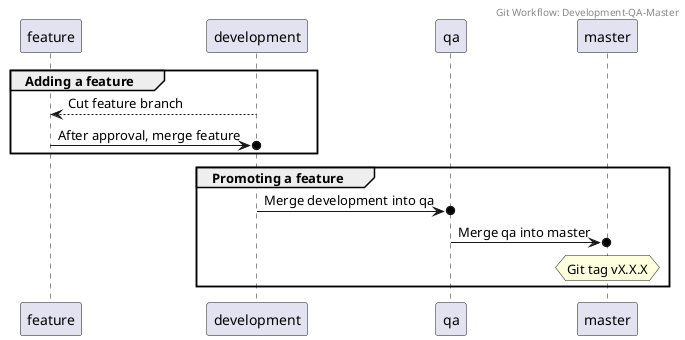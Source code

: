 @startuml

Header Git Workflow: Development-QA-Master

group Adding a feature

  feature <-- development: Cut feature branch
  feature ->o development: After approval, merge feature
   
end

group Promoting a feature

  development ->o qa: Merge development into qa
  qa ->o master: Merge qa into master
  hnote over master: Git tag vX.X.X

end

@enduml


